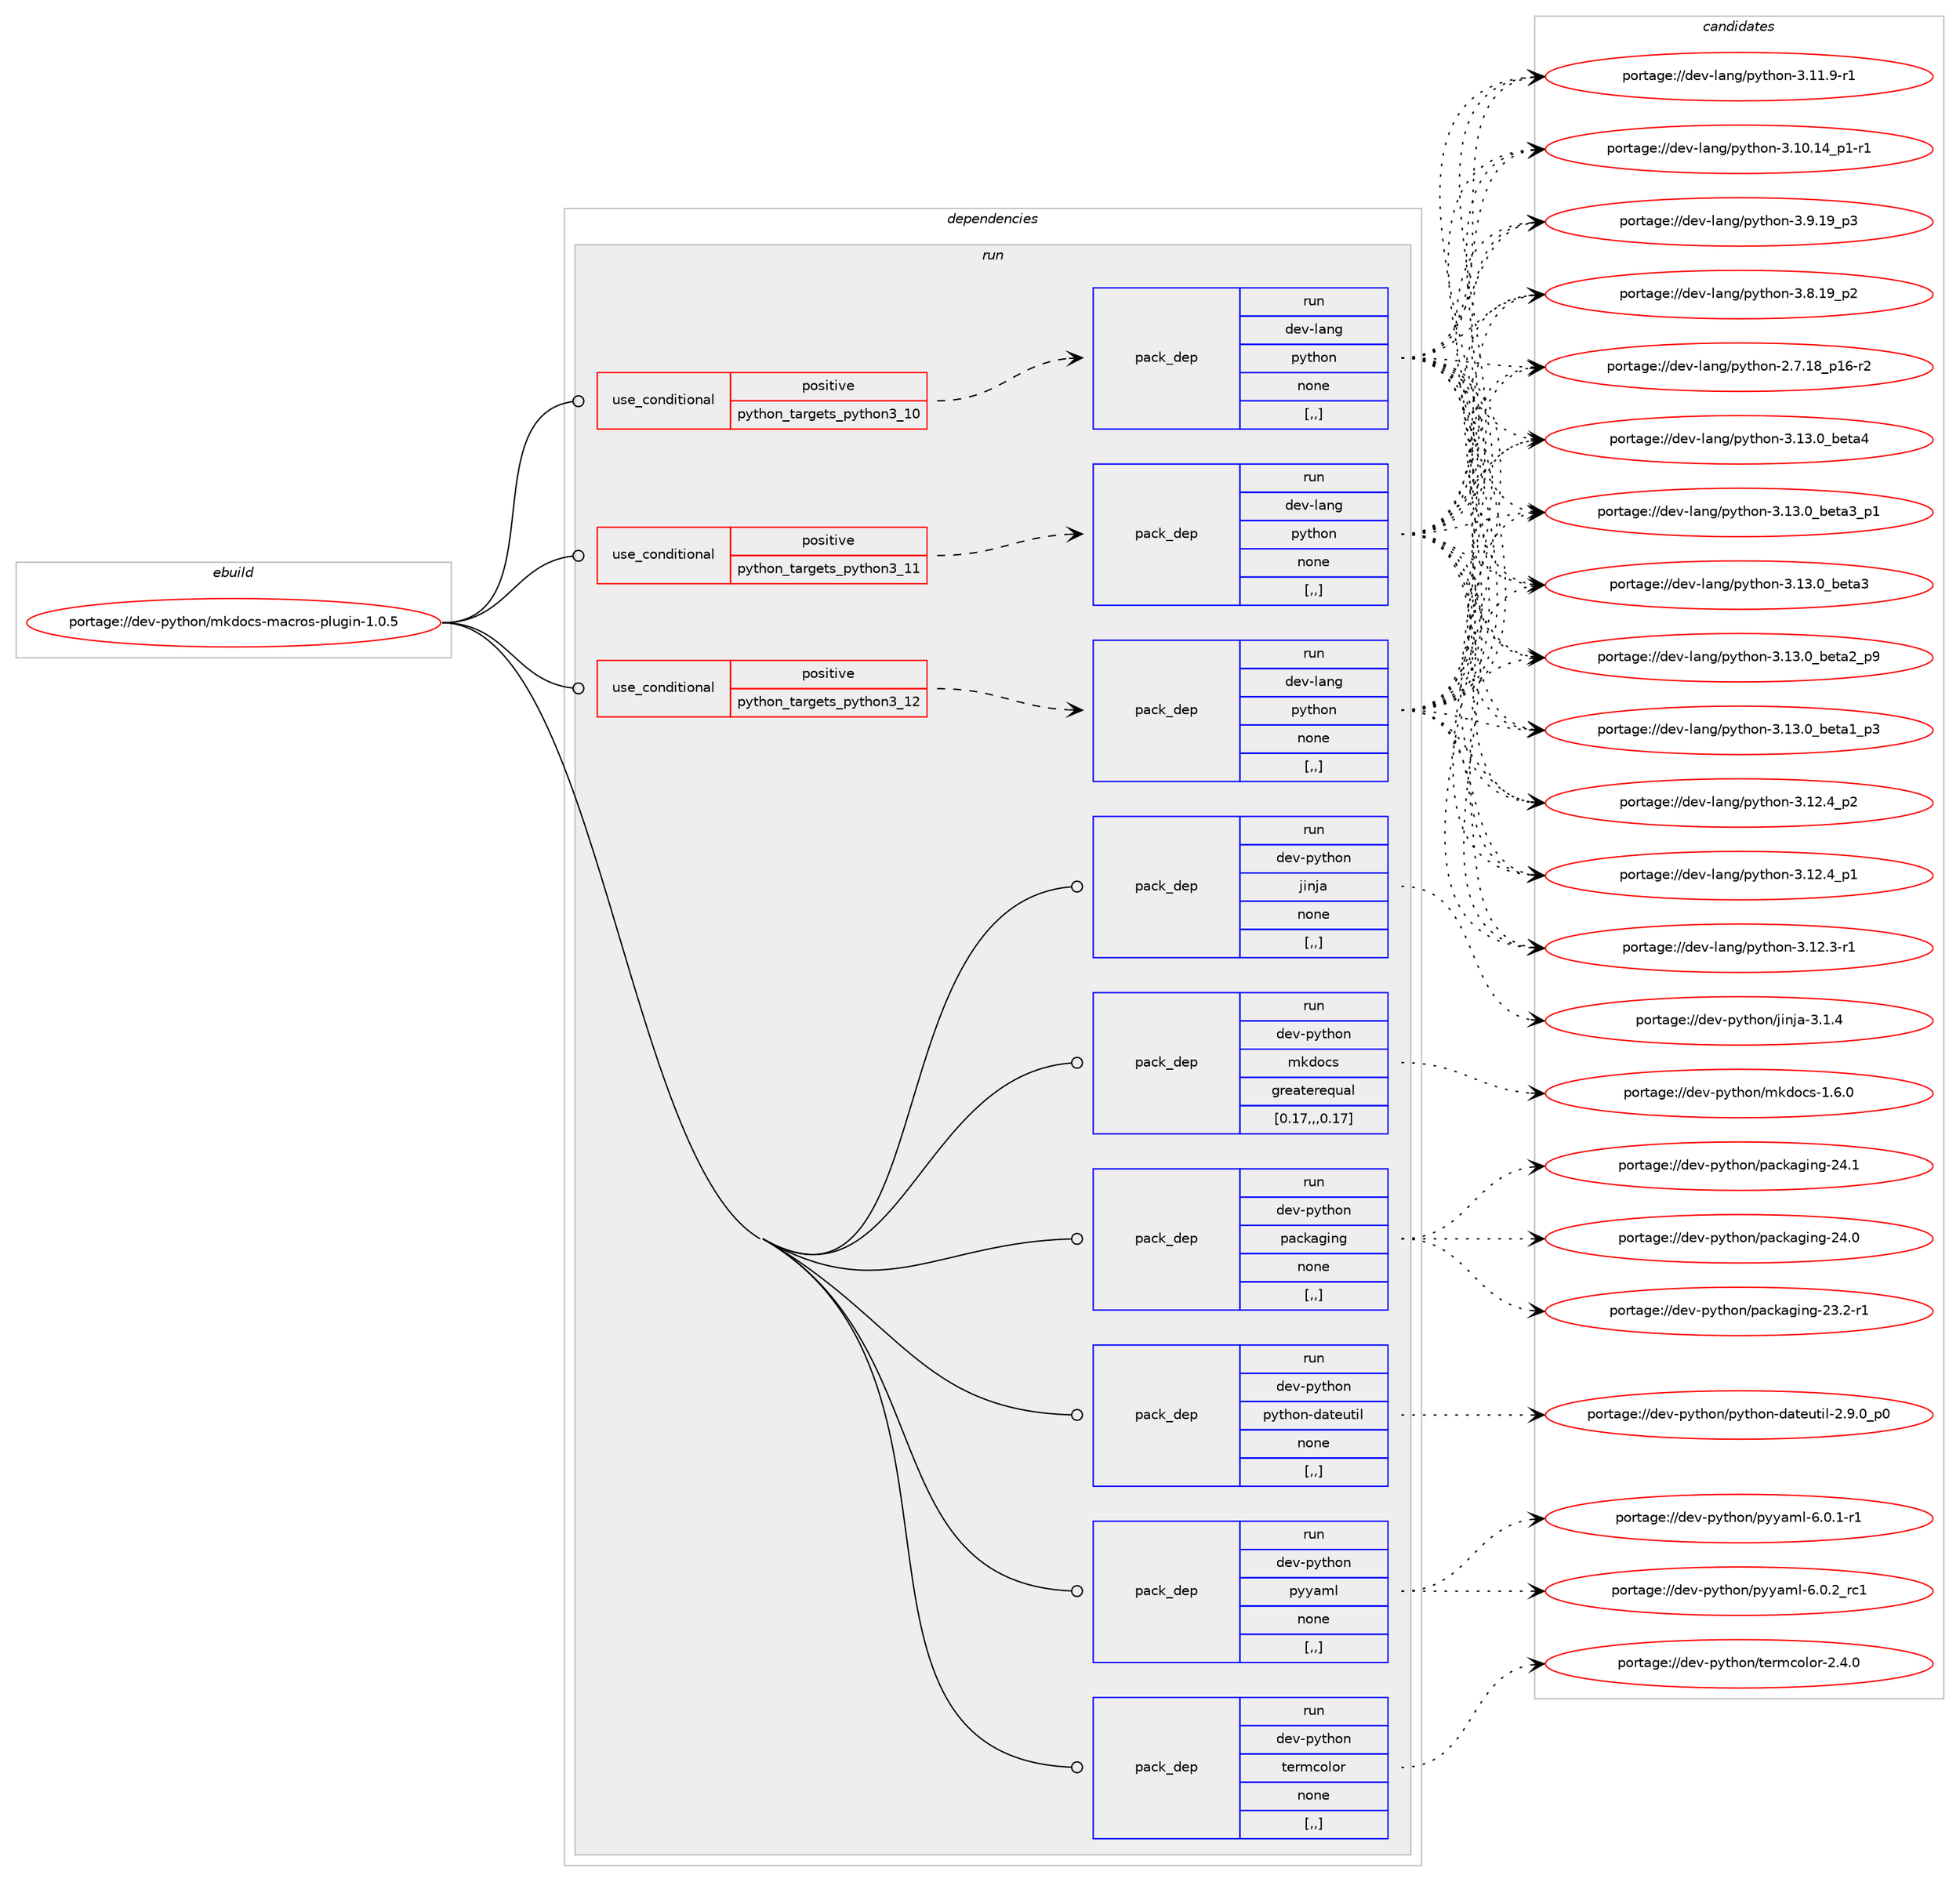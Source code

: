 digraph prolog {

# *************
# Graph options
# *************

newrank=true;
concentrate=true;
compound=true;
graph [rankdir=LR,fontname=Helvetica,fontsize=10,ranksep=1.5];#, ranksep=2.5, nodesep=0.2];
edge  [arrowhead=vee];
node  [fontname=Helvetica,fontsize=10];

# **********
# The ebuild
# **********

subgraph cluster_leftcol {
color=gray;
label=<<i>ebuild</i>>;
id [label="portage://dev-python/mkdocs-macros-plugin-1.0.5", color=red, width=4, href="../dev-python/mkdocs-macros-plugin-1.0.5.svg"];
}

# ****************
# The dependencies
# ****************

subgraph cluster_midcol {
color=gray;
label=<<i>dependencies</i>>;
subgraph cluster_compile {
fillcolor="#eeeeee";
style=filled;
label=<<i>compile</i>>;
}
subgraph cluster_compileandrun {
fillcolor="#eeeeee";
style=filled;
label=<<i>compile and run</i>>;
}
subgraph cluster_run {
fillcolor="#eeeeee";
style=filled;
label=<<i>run</i>>;
subgraph cond34973 {
dependency151713 [label=<<TABLE BORDER="0" CELLBORDER="1" CELLSPACING="0" CELLPADDING="4"><TR><TD ROWSPAN="3" CELLPADDING="10">use_conditional</TD></TR><TR><TD>positive</TD></TR><TR><TD>python_targets_python3_10</TD></TR></TABLE>>, shape=none, color=red];
subgraph pack115491 {
dependency151714 [label=<<TABLE BORDER="0" CELLBORDER="1" CELLSPACING="0" CELLPADDING="4" WIDTH="220"><TR><TD ROWSPAN="6" CELLPADDING="30">pack_dep</TD></TR><TR><TD WIDTH="110">run</TD></TR><TR><TD>dev-lang</TD></TR><TR><TD>python</TD></TR><TR><TD>none</TD></TR><TR><TD>[,,]</TD></TR></TABLE>>, shape=none, color=blue];
}
dependency151713:e -> dependency151714:w [weight=20,style="dashed",arrowhead="vee"];
}
id:e -> dependency151713:w [weight=20,style="solid",arrowhead="odot"];
subgraph cond34974 {
dependency151715 [label=<<TABLE BORDER="0" CELLBORDER="1" CELLSPACING="0" CELLPADDING="4"><TR><TD ROWSPAN="3" CELLPADDING="10">use_conditional</TD></TR><TR><TD>positive</TD></TR><TR><TD>python_targets_python3_11</TD></TR></TABLE>>, shape=none, color=red];
subgraph pack115492 {
dependency151716 [label=<<TABLE BORDER="0" CELLBORDER="1" CELLSPACING="0" CELLPADDING="4" WIDTH="220"><TR><TD ROWSPAN="6" CELLPADDING="30">pack_dep</TD></TR><TR><TD WIDTH="110">run</TD></TR><TR><TD>dev-lang</TD></TR><TR><TD>python</TD></TR><TR><TD>none</TD></TR><TR><TD>[,,]</TD></TR></TABLE>>, shape=none, color=blue];
}
dependency151715:e -> dependency151716:w [weight=20,style="dashed",arrowhead="vee"];
}
id:e -> dependency151715:w [weight=20,style="solid",arrowhead="odot"];
subgraph cond34975 {
dependency151717 [label=<<TABLE BORDER="0" CELLBORDER="1" CELLSPACING="0" CELLPADDING="4"><TR><TD ROWSPAN="3" CELLPADDING="10">use_conditional</TD></TR><TR><TD>positive</TD></TR><TR><TD>python_targets_python3_12</TD></TR></TABLE>>, shape=none, color=red];
subgraph pack115493 {
dependency151718 [label=<<TABLE BORDER="0" CELLBORDER="1" CELLSPACING="0" CELLPADDING="4" WIDTH="220"><TR><TD ROWSPAN="6" CELLPADDING="30">pack_dep</TD></TR><TR><TD WIDTH="110">run</TD></TR><TR><TD>dev-lang</TD></TR><TR><TD>python</TD></TR><TR><TD>none</TD></TR><TR><TD>[,,]</TD></TR></TABLE>>, shape=none, color=blue];
}
dependency151717:e -> dependency151718:w [weight=20,style="dashed",arrowhead="vee"];
}
id:e -> dependency151717:w [weight=20,style="solid",arrowhead="odot"];
subgraph pack115494 {
dependency151719 [label=<<TABLE BORDER="0" CELLBORDER="1" CELLSPACING="0" CELLPADDING="4" WIDTH="220"><TR><TD ROWSPAN="6" CELLPADDING="30">pack_dep</TD></TR><TR><TD WIDTH="110">run</TD></TR><TR><TD>dev-python</TD></TR><TR><TD>jinja</TD></TR><TR><TD>none</TD></TR><TR><TD>[,,]</TD></TR></TABLE>>, shape=none, color=blue];
}
id:e -> dependency151719:w [weight=20,style="solid",arrowhead="odot"];
subgraph pack115495 {
dependency151720 [label=<<TABLE BORDER="0" CELLBORDER="1" CELLSPACING="0" CELLPADDING="4" WIDTH="220"><TR><TD ROWSPAN="6" CELLPADDING="30">pack_dep</TD></TR><TR><TD WIDTH="110">run</TD></TR><TR><TD>dev-python</TD></TR><TR><TD>mkdocs</TD></TR><TR><TD>greaterequal</TD></TR><TR><TD>[0.17,,,0.17]</TD></TR></TABLE>>, shape=none, color=blue];
}
id:e -> dependency151720:w [weight=20,style="solid",arrowhead="odot"];
subgraph pack115496 {
dependency151721 [label=<<TABLE BORDER="0" CELLBORDER="1" CELLSPACING="0" CELLPADDING="4" WIDTH="220"><TR><TD ROWSPAN="6" CELLPADDING="30">pack_dep</TD></TR><TR><TD WIDTH="110">run</TD></TR><TR><TD>dev-python</TD></TR><TR><TD>packaging</TD></TR><TR><TD>none</TD></TR><TR><TD>[,,]</TD></TR></TABLE>>, shape=none, color=blue];
}
id:e -> dependency151721:w [weight=20,style="solid",arrowhead="odot"];
subgraph pack115497 {
dependency151722 [label=<<TABLE BORDER="0" CELLBORDER="1" CELLSPACING="0" CELLPADDING="4" WIDTH="220"><TR><TD ROWSPAN="6" CELLPADDING="30">pack_dep</TD></TR><TR><TD WIDTH="110">run</TD></TR><TR><TD>dev-python</TD></TR><TR><TD>python-dateutil</TD></TR><TR><TD>none</TD></TR><TR><TD>[,,]</TD></TR></TABLE>>, shape=none, color=blue];
}
id:e -> dependency151722:w [weight=20,style="solid",arrowhead="odot"];
subgraph pack115498 {
dependency151723 [label=<<TABLE BORDER="0" CELLBORDER="1" CELLSPACING="0" CELLPADDING="4" WIDTH="220"><TR><TD ROWSPAN="6" CELLPADDING="30">pack_dep</TD></TR><TR><TD WIDTH="110">run</TD></TR><TR><TD>dev-python</TD></TR><TR><TD>pyyaml</TD></TR><TR><TD>none</TD></TR><TR><TD>[,,]</TD></TR></TABLE>>, shape=none, color=blue];
}
id:e -> dependency151723:w [weight=20,style="solid",arrowhead="odot"];
subgraph pack115499 {
dependency151724 [label=<<TABLE BORDER="0" CELLBORDER="1" CELLSPACING="0" CELLPADDING="4" WIDTH="220"><TR><TD ROWSPAN="6" CELLPADDING="30">pack_dep</TD></TR><TR><TD WIDTH="110">run</TD></TR><TR><TD>dev-python</TD></TR><TR><TD>termcolor</TD></TR><TR><TD>none</TD></TR><TR><TD>[,,]</TD></TR></TABLE>>, shape=none, color=blue];
}
id:e -> dependency151724:w [weight=20,style="solid",arrowhead="odot"];
}
}

# **************
# The candidates
# **************

subgraph cluster_choices {
rank=same;
color=gray;
label=<<i>candidates</i>>;

subgraph choice115491 {
color=black;
nodesep=1;
choice1001011184510897110103471121211161041111104551464951464895981011169752 [label="portage://dev-lang/python-3.13.0_beta4", color=red, width=4,href="../dev-lang/python-3.13.0_beta4.svg"];
choice10010111845108971101034711212111610411111045514649514648959810111697519511249 [label="portage://dev-lang/python-3.13.0_beta3_p1", color=red, width=4,href="../dev-lang/python-3.13.0_beta3_p1.svg"];
choice1001011184510897110103471121211161041111104551464951464895981011169751 [label="portage://dev-lang/python-3.13.0_beta3", color=red, width=4,href="../dev-lang/python-3.13.0_beta3.svg"];
choice10010111845108971101034711212111610411111045514649514648959810111697509511257 [label="portage://dev-lang/python-3.13.0_beta2_p9", color=red, width=4,href="../dev-lang/python-3.13.0_beta2_p9.svg"];
choice10010111845108971101034711212111610411111045514649514648959810111697499511251 [label="portage://dev-lang/python-3.13.0_beta1_p3", color=red, width=4,href="../dev-lang/python-3.13.0_beta1_p3.svg"];
choice100101118451089711010347112121116104111110455146495046529511250 [label="portage://dev-lang/python-3.12.4_p2", color=red, width=4,href="../dev-lang/python-3.12.4_p2.svg"];
choice100101118451089711010347112121116104111110455146495046529511249 [label="portage://dev-lang/python-3.12.4_p1", color=red, width=4,href="../dev-lang/python-3.12.4_p1.svg"];
choice100101118451089711010347112121116104111110455146495046514511449 [label="portage://dev-lang/python-3.12.3-r1", color=red, width=4,href="../dev-lang/python-3.12.3-r1.svg"];
choice100101118451089711010347112121116104111110455146494946574511449 [label="portage://dev-lang/python-3.11.9-r1", color=red, width=4,href="../dev-lang/python-3.11.9-r1.svg"];
choice100101118451089711010347112121116104111110455146494846495295112494511449 [label="portage://dev-lang/python-3.10.14_p1-r1", color=red, width=4,href="../dev-lang/python-3.10.14_p1-r1.svg"];
choice100101118451089711010347112121116104111110455146574649579511251 [label="portage://dev-lang/python-3.9.19_p3", color=red, width=4,href="../dev-lang/python-3.9.19_p3.svg"];
choice100101118451089711010347112121116104111110455146564649579511250 [label="portage://dev-lang/python-3.8.19_p2", color=red, width=4,href="../dev-lang/python-3.8.19_p2.svg"];
choice100101118451089711010347112121116104111110455046554649569511249544511450 [label="portage://dev-lang/python-2.7.18_p16-r2", color=red, width=4,href="../dev-lang/python-2.7.18_p16-r2.svg"];
dependency151714:e -> choice1001011184510897110103471121211161041111104551464951464895981011169752:w [style=dotted,weight="100"];
dependency151714:e -> choice10010111845108971101034711212111610411111045514649514648959810111697519511249:w [style=dotted,weight="100"];
dependency151714:e -> choice1001011184510897110103471121211161041111104551464951464895981011169751:w [style=dotted,weight="100"];
dependency151714:e -> choice10010111845108971101034711212111610411111045514649514648959810111697509511257:w [style=dotted,weight="100"];
dependency151714:e -> choice10010111845108971101034711212111610411111045514649514648959810111697499511251:w [style=dotted,weight="100"];
dependency151714:e -> choice100101118451089711010347112121116104111110455146495046529511250:w [style=dotted,weight="100"];
dependency151714:e -> choice100101118451089711010347112121116104111110455146495046529511249:w [style=dotted,weight="100"];
dependency151714:e -> choice100101118451089711010347112121116104111110455146495046514511449:w [style=dotted,weight="100"];
dependency151714:e -> choice100101118451089711010347112121116104111110455146494946574511449:w [style=dotted,weight="100"];
dependency151714:e -> choice100101118451089711010347112121116104111110455146494846495295112494511449:w [style=dotted,weight="100"];
dependency151714:e -> choice100101118451089711010347112121116104111110455146574649579511251:w [style=dotted,weight="100"];
dependency151714:e -> choice100101118451089711010347112121116104111110455146564649579511250:w [style=dotted,weight="100"];
dependency151714:e -> choice100101118451089711010347112121116104111110455046554649569511249544511450:w [style=dotted,weight="100"];
}
subgraph choice115492 {
color=black;
nodesep=1;
choice1001011184510897110103471121211161041111104551464951464895981011169752 [label="portage://dev-lang/python-3.13.0_beta4", color=red, width=4,href="../dev-lang/python-3.13.0_beta4.svg"];
choice10010111845108971101034711212111610411111045514649514648959810111697519511249 [label="portage://dev-lang/python-3.13.0_beta3_p1", color=red, width=4,href="../dev-lang/python-3.13.0_beta3_p1.svg"];
choice1001011184510897110103471121211161041111104551464951464895981011169751 [label="portage://dev-lang/python-3.13.0_beta3", color=red, width=4,href="../dev-lang/python-3.13.0_beta3.svg"];
choice10010111845108971101034711212111610411111045514649514648959810111697509511257 [label="portage://dev-lang/python-3.13.0_beta2_p9", color=red, width=4,href="../dev-lang/python-3.13.0_beta2_p9.svg"];
choice10010111845108971101034711212111610411111045514649514648959810111697499511251 [label="portage://dev-lang/python-3.13.0_beta1_p3", color=red, width=4,href="../dev-lang/python-3.13.0_beta1_p3.svg"];
choice100101118451089711010347112121116104111110455146495046529511250 [label="portage://dev-lang/python-3.12.4_p2", color=red, width=4,href="../dev-lang/python-3.12.4_p2.svg"];
choice100101118451089711010347112121116104111110455146495046529511249 [label="portage://dev-lang/python-3.12.4_p1", color=red, width=4,href="../dev-lang/python-3.12.4_p1.svg"];
choice100101118451089711010347112121116104111110455146495046514511449 [label="portage://dev-lang/python-3.12.3-r1", color=red, width=4,href="../dev-lang/python-3.12.3-r1.svg"];
choice100101118451089711010347112121116104111110455146494946574511449 [label="portage://dev-lang/python-3.11.9-r1", color=red, width=4,href="../dev-lang/python-3.11.9-r1.svg"];
choice100101118451089711010347112121116104111110455146494846495295112494511449 [label="portage://dev-lang/python-3.10.14_p1-r1", color=red, width=4,href="../dev-lang/python-3.10.14_p1-r1.svg"];
choice100101118451089711010347112121116104111110455146574649579511251 [label="portage://dev-lang/python-3.9.19_p3", color=red, width=4,href="../dev-lang/python-3.9.19_p3.svg"];
choice100101118451089711010347112121116104111110455146564649579511250 [label="portage://dev-lang/python-3.8.19_p2", color=red, width=4,href="../dev-lang/python-3.8.19_p2.svg"];
choice100101118451089711010347112121116104111110455046554649569511249544511450 [label="portage://dev-lang/python-2.7.18_p16-r2", color=red, width=4,href="../dev-lang/python-2.7.18_p16-r2.svg"];
dependency151716:e -> choice1001011184510897110103471121211161041111104551464951464895981011169752:w [style=dotted,weight="100"];
dependency151716:e -> choice10010111845108971101034711212111610411111045514649514648959810111697519511249:w [style=dotted,weight="100"];
dependency151716:e -> choice1001011184510897110103471121211161041111104551464951464895981011169751:w [style=dotted,weight="100"];
dependency151716:e -> choice10010111845108971101034711212111610411111045514649514648959810111697509511257:w [style=dotted,weight="100"];
dependency151716:e -> choice10010111845108971101034711212111610411111045514649514648959810111697499511251:w [style=dotted,weight="100"];
dependency151716:e -> choice100101118451089711010347112121116104111110455146495046529511250:w [style=dotted,weight="100"];
dependency151716:e -> choice100101118451089711010347112121116104111110455146495046529511249:w [style=dotted,weight="100"];
dependency151716:e -> choice100101118451089711010347112121116104111110455146495046514511449:w [style=dotted,weight="100"];
dependency151716:e -> choice100101118451089711010347112121116104111110455146494946574511449:w [style=dotted,weight="100"];
dependency151716:e -> choice100101118451089711010347112121116104111110455146494846495295112494511449:w [style=dotted,weight="100"];
dependency151716:e -> choice100101118451089711010347112121116104111110455146574649579511251:w [style=dotted,weight="100"];
dependency151716:e -> choice100101118451089711010347112121116104111110455146564649579511250:w [style=dotted,weight="100"];
dependency151716:e -> choice100101118451089711010347112121116104111110455046554649569511249544511450:w [style=dotted,weight="100"];
}
subgraph choice115493 {
color=black;
nodesep=1;
choice1001011184510897110103471121211161041111104551464951464895981011169752 [label="portage://dev-lang/python-3.13.0_beta4", color=red, width=4,href="../dev-lang/python-3.13.0_beta4.svg"];
choice10010111845108971101034711212111610411111045514649514648959810111697519511249 [label="portage://dev-lang/python-3.13.0_beta3_p1", color=red, width=4,href="../dev-lang/python-3.13.0_beta3_p1.svg"];
choice1001011184510897110103471121211161041111104551464951464895981011169751 [label="portage://dev-lang/python-3.13.0_beta3", color=red, width=4,href="../dev-lang/python-3.13.0_beta3.svg"];
choice10010111845108971101034711212111610411111045514649514648959810111697509511257 [label="portage://dev-lang/python-3.13.0_beta2_p9", color=red, width=4,href="../dev-lang/python-3.13.0_beta2_p9.svg"];
choice10010111845108971101034711212111610411111045514649514648959810111697499511251 [label="portage://dev-lang/python-3.13.0_beta1_p3", color=red, width=4,href="../dev-lang/python-3.13.0_beta1_p3.svg"];
choice100101118451089711010347112121116104111110455146495046529511250 [label="portage://dev-lang/python-3.12.4_p2", color=red, width=4,href="../dev-lang/python-3.12.4_p2.svg"];
choice100101118451089711010347112121116104111110455146495046529511249 [label="portage://dev-lang/python-3.12.4_p1", color=red, width=4,href="../dev-lang/python-3.12.4_p1.svg"];
choice100101118451089711010347112121116104111110455146495046514511449 [label="portage://dev-lang/python-3.12.3-r1", color=red, width=4,href="../dev-lang/python-3.12.3-r1.svg"];
choice100101118451089711010347112121116104111110455146494946574511449 [label="portage://dev-lang/python-3.11.9-r1", color=red, width=4,href="../dev-lang/python-3.11.9-r1.svg"];
choice100101118451089711010347112121116104111110455146494846495295112494511449 [label="portage://dev-lang/python-3.10.14_p1-r1", color=red, width=4,href="../dev-lang/python-3.10.14_p1-r1.svg"];
choice100101118451089711010347112121116104111110455146574649579511251 [label="portage://dev-lang/python-3.9.19_p3", color=red, width=4,href="../dev-lang/python-3.9.19_p3.svg"];
choice100101118451089711010347112121116104111110455146564649579511250 [label="portage://dev-lang/python-3.8.19_p2", color=red, width=4,href="../dev-lang/python-3.8.19_p2.svg"];
choice100101118451089711010347112121116104111110455046554649569511249544511450 [label="portage://dev-lang/python-2.7.18_p16-r2", color=red, width=4,href="../dev-lang/python-2.7.18_p16-r2.svg"];
dependency151718:e -> choice1001011184510897110103471121211161041111104551464951464895981011169752:w [style=dotted,weight="100"];
dependency151718:e -> choice10010111845108971101034711212111610411111045514649514648959810111697519511249:w [style=dotted,weight="100"];
dependency151718:e -> choice1001011184510897110103471121211161041111104551464951464895981011169751:w [style=dotted,weight="100"];
dependency151718:e -> choice10010111845108971101034711212111610411111045514649514648959810111697509511257:w [style=dotted,weight="100"];
dependency151718:e -> choice10010111845108971101034711212111610411111045514649514648959810111697499511251:w [style=dotted,weight="100"];
dependency151718:e -> choice100101118451089711010347112121116104111110455146495046529511250:w [style=dotted,weight="100"];
dependency151718:e -> choice100101118451089711010347112121116104111110455146495046529511249:w [style=dotted,weight="100"];
dependency151718:e -> choice100101118451089711010347112121116104111110455146495046514511449:w [style=dotted,weight="100"];
dependency151718:e -> choice100101118451089711010347112121116104111110455146494946574511449:w [style=dotted,weight="100"];
dependency151718:e -> choice100101118451089711010347112121116104111110455146494846495295112494511449:w [style=dotted,weight="100"];
dependency151718:e -> choice100101118451089711010347112121116104111110455146574649579511251:w [style=dotted,weight="100"];
dependency151718:e -> choice100101118451089711010347112121116104111110455146564649579511250:w [style=dotted,weight="100"];
dependency151718:e -> choice100101118451089711010347112121116104111110455046554649569511249544511450:w [style=dotted,weight="100"];
}
subgraph choice115494 {
color=black;
nodesep=1;
choice100101118451121211161041111104710610511010697455146494652 [label="portage://dev-python/jinja-3.1.4", color=red, width=4,href="../dev-python/jinja-3.1.4.svg"];
dependency151719:e -> choice100101118451121211161041111104710610511010697455146494652:w [style=dotted,weight="100"];
}
subgraph choice115495 {
color=black;
nodesep=1;
choice100101118451121211161041111104710910710011199115454946544648 [label="portage://dev-python/mkdocs-1.6.0", color=red, width=4,href="../dev-python/mkdocs-1.6.0.svg"];
dependency151720:e -> choice100101118451121211161041111104710910710011199115454946544648:w [style=dotted,weight="100"];
}
subgraph choice115496 {
color=black;
nodesep=1;
choice10010111845112121116104111110471129799107971031051101034550524649 [label="portage://dev-python/packaging-24.1", color=red, width=4,href="../dev-python/packaging-24.1.svg"];
choice10010111845112121116104111110471129799107971031051101034550524648 [label="portage://dev-python/packaging-24.0", color=red, width=4,href="../dev-python/packaging-24.0.svg"];
choice100101118451121211161041111104711297991079710310511010345505146504511449 [label="portage://dev-python/packaging-23.2-r1", color=red, width=4,href="../dev-python/packaging-23.2-r1.svg"];
dependency151721:e -> choice10010111845112121116104111110471129799107971031051101034550524649:w [style=dotted,weight="100"];
dependency151721:e -> choice10010111845112121116104111110471129799107971031051101034550524648:w [style=dotted,weight="100"];
dependency151721:e -> choice100101118451121211161041111104711297991079710310511010345505146504511449:w [style=dotted,weight="100"];
}
subgraph choice115497 {
color=black;
nodesep=1;
choice100101118451121211161041111104711212111610411111045100971161011171161051084550465746489511248 [label="portage://dev-python/python-dateutil-2.9.0_p0", color=red, width=4,href="../dev-python/python-dateutil-2.9.0_p0.svg"];
dependency151722:e -> choice100101118451121211161041111104711212111610411111045100971161011171161051084550465746489511248:w [style=dotted,weight="100"];
}
subgraph choice115498 {
color=black;
nodesep=1;
choice100101118451121211161041111104711212112197109108455446484650951149949 [label="portage://dev-python/pyyaml-6.0.2_rc1", color=red, width=4,href="../dev-python/pyyaml-6.0.2_rc1.svg"];
choice1001011184511212111610411111047112121121971091084554464846494511449 [label="portage://dev-python/pyyaml-6.0.1-r1", color=red, width=4,href="../dev-python/pyyaml-6.0.1-r1.svg"];
dependency151723:e -> choice100101118451121211161041111104711212112197109108455446484650951149949:w [style=dotted,weight="100"];
dependency151723:e -> choice1001011184511212111610411111047112121121971091084554464846494511449:w [style=dotted,weight="100"];
}
subgraph choice115499 {
color=black;
nodesep=1;
choice100101118451121211161041111104711610111410999111108111114455046524648 [label="portage://dev-python/termcolor-2.4.0", color=red, width=4,href="../dev-python/termcolor-2.4.0.svg"];
dependency151724:e -> choice100101118451121211161041111104711610111410999111108111114455046524648:w [style=dotted,weight="100"];
}
}

}
